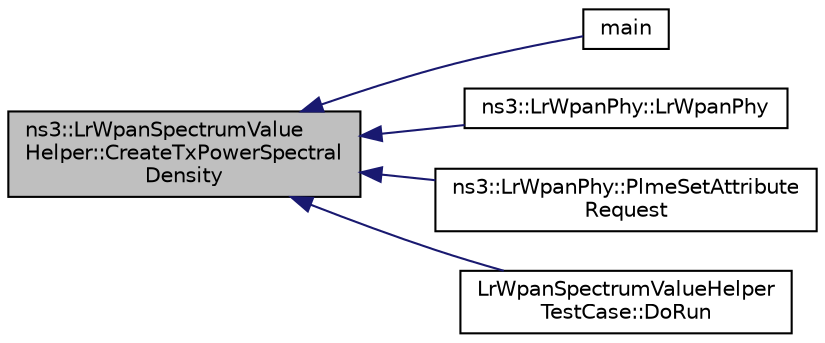 digraph "ns3::LrWpanSpectrumValueHelper::CreateTxPowerSpectralDensity"
{
  edge [fontname="Helvetica",fontsize="10",labelfontname="Helvetica",labelfontsize="10"];
  node [fontname="Helvetica",fontsize="10",shape=record];
  rankdir="LR";
  Node1 [label="ns3::LrWpanSpectrumValue\lHelper::CreateTxPowerSpectral\lDensity",height=0.2,width=0.4,color="black", fillcolor="grey75", style="filled", fontcolor="black"];
  Node1 -> Node2 [dir="back",color="midnightblue",fontsize="10",style="solid"];
  Node2 [label="main",height=0.2,width=0.4,color="black", fillcolor="white", style="filled",URL="$d1/d40/lr-wpan-error-distance-plot_8cc.html#a0ddf1224851353fc92bfbff6f499fa97"];
  Node1 -> Node3 [dir="back",color="midnightblue",fontsize="10",style="solid"];
  Node3 [label="ns3::LrWpanPhy::LrWpanPhy",height=0.2,width=0.4,color="black", fillcolor="white", style="filled",URL="$d6/d61/classns3_1_1LrWpanPhy.html#a93412f30a30d144978857a5205c55b7b"];
  Node1 -> Node4 [dir="back",color="midnightblue",fontsize="10",style="solid"];
  Node4 [label="ns3::LrWpanPhy::PlmeSetAttribute\lRequest",height=0.2,width=0.4,color="black", fillcolor="white", style="filled",URL="$d6/d61/classns3_1_1LrWpanPhy.html#ab535125df10aec4ccfe0b49d970aa117"];
  Node1 -> Node5 [dir="back",color="midnightblue",fontsize="10",style="solid"];
  Node5 [label="LrWpanSpectrumValueHelper\lTestCase::DoRun",height=0.2,width=0.4,color="black", fillcolor="white", style="filled",URL="$de/d46/classLrWpanSpectrumValueHelperTestCase.html#a363a91274d7566a516ee67fe37731c02",tooltip="Implementation to actually run this TestCase. "];
}
